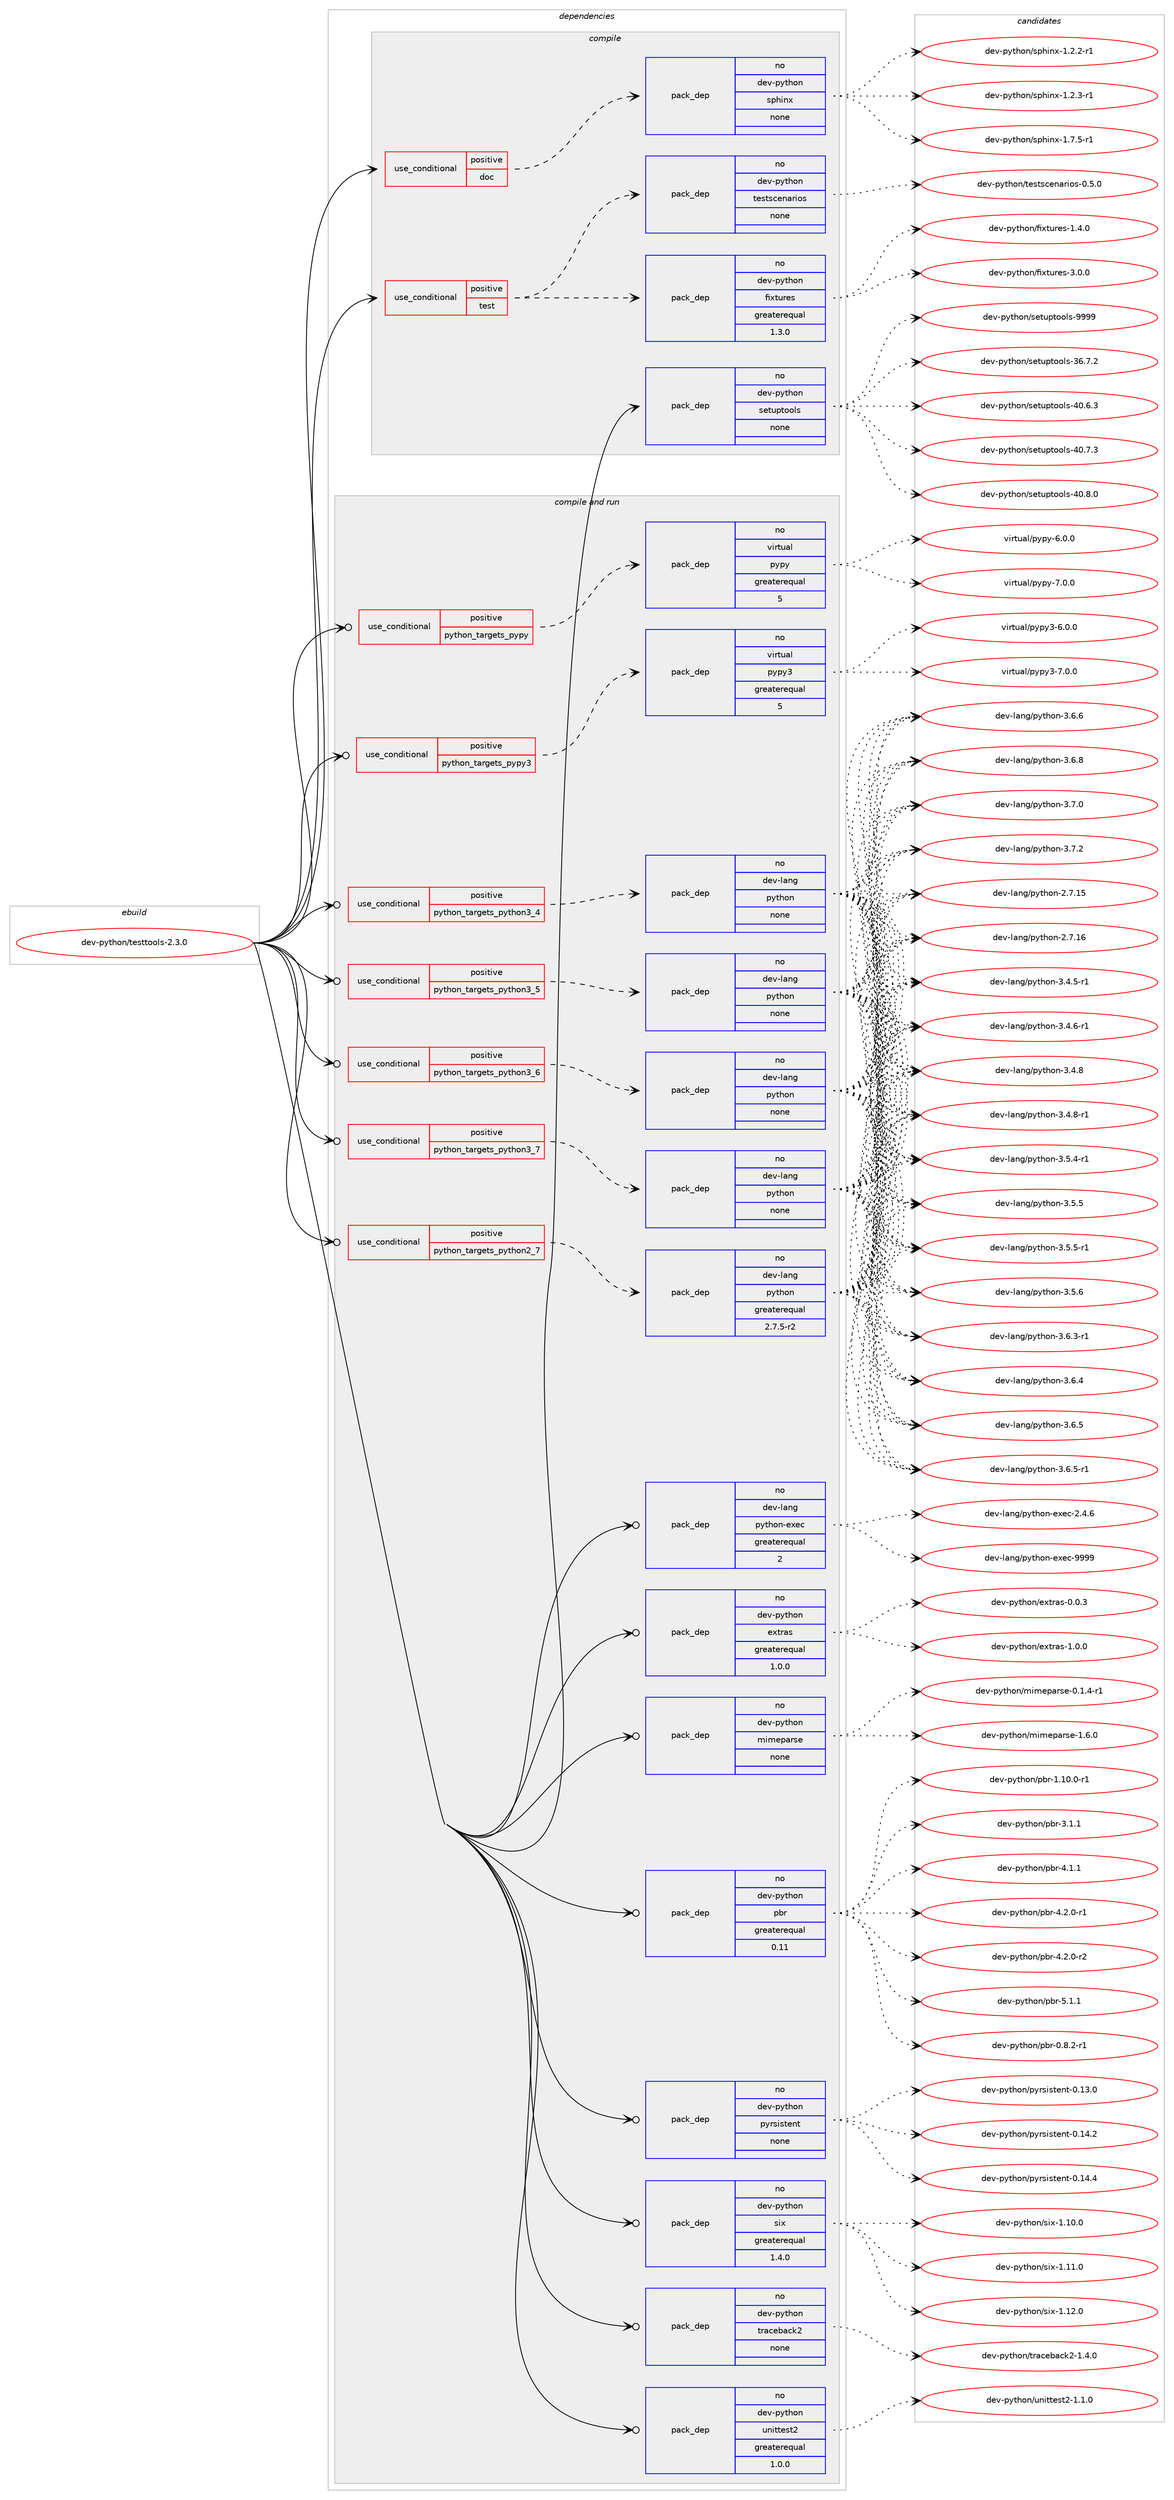 digraph prolog {

# *************
# Graph options
# *************

newrank=true;
concentrate=true;
compound=true;
graph [rankdir=LR,fontname=Helvetica,fontsize=10,ranksep=1.5];#, ranksep=2.5, nodesep=0.2];
edge  [arrowhead=vee];
node  [fontname=Helvetica,fontsize=10];

# **********
# The ebuild
# **********

subgraph cluster_leftcol {
color=gray;
rank=same;
label=<<i>ebuild</i>>;
id [label="dev-python/testtools-2.3.0", color=red, width=4, href="../dev-python/testtools-2.3.0.svg"];
}

# ****************
# The dependencies
# ****************

subgraph cluster_midcol {
color=gray;
label=<<i>dependencies</i>>;
subgraph cluster_compile {
fillcolor="#eeeeee";
style=filled;
label=<<i>compile</i>>;
subgraph cond385745 {
dependency1444583 [label=<<TABLE BORDER="0" CELLBORDER="1" CELLSPACING="0" CELLPADDING="4"><TR><TD ROWSPAN="3" CELLPADDING="10">use_conditional</TD></TR><TR><TD>positive</TD></TR><TR><TD>doc</TD></TR></TABLE>>, shape=none, color=red];
subgraph pack1035475 {
dependency1444584 [label=<<TABLE BORDER="0" CELLBORDER="1" CELLSPACING="0" CELLPADDING="4" WIDTH="220"><TR><TD ROWSPAN="6" CELLPADDING="30">pack_dep</TD></TR><TR><TD WIDTH="110">no</TD></TR><TR><TD>dev-python</TD></TR><TR><TD>sphinx</TD></TR><TR><TD>none</TD></TR><TR><TD></TD></TR></TABLE>>, shape=none, color=blue];
}
dependency1444583:e -> dependency1444584:w [weight=20,style="dashed",arrowhead="vee"];
}
id:e -> dependency1444583:w [weight=20,style="solid",arrowhead="vee"];
subgraph cond385746 {
dependency1444585 [label=<<TABLE BORDER="0" CELLBORDER="1" CELLSPACING="0" CELLPADDING="4"><TR><TD ROWSPAN="3" CELLPADDING="10">use_conditional</TD></TR><TR><TD>positive</TD></TR><TR><TD>test</TD></TR></TABLE>>, shape=none, color=red];
subgraph pack1035476 {
dependency1444586 [label=<<TABLE BORDER="0" CELLBORDER="1" CELLSPACING="0" CELLPADDING="4" WIDTH="220"><TR><TD ROWSPAN="6" CELLPADDING="30">pack_dep</TD></TR><TR><TD WIDTH="110">no</TD></TR><TR><TD>dev-python</TD></TR><TR><TD>fixtures</TD></TR><TR><TD>greaterequal</TD></TR><TR><TD>1.3.0</TD></TR></TABLE>>, shape=none, color=blue];
}
dependency1444585:e -> dependency1444586:w [weight=20,style="dashed",arrowhead="vee"];
subgraph pack1035477 {
dependency1444587 [label=<<TABLE BORDER="0" CELLBORDER="1" CELLSPACING="0" CELLPADDING="4" WIDTH="220"><TR><TD ROWSPAN="6" CELLPADDING="30">pack_dep</TD></TR><TR><TD WIDTH="110">no</TD></TR><TR><TD>dev-python</TD></TR><TR><TD>testscenarios</TD></TR><TR><TD>none</TD></TR><TR><TD></TD></TR></TABLE>>, shape=none, color=blue];
}
dependency1444585:e -> dependency1444587:w [weight=20,style="dashed",arrowhead="vee"];
}
id:e -> dependency1444585:w [weight=20,style="solid",arrowhead="vee"];
subgraph pack1035478 {
dependency1444588 [label=<<TABLE BORDER="0" CELLBORDER="1" CELLSPACING="0" CELLPADDING="4" WIDTH="220"><TR><TD ROWSPAN="6" CELLPADDING="30">pack_dep</TD></TR><TR><TD WIDTH="110">no</TD></TR><TR><TD>dev-python</TD></TR><TR><TD>setuptools</TD></TR><TR><TD>none</TD></TR><TR><TD></TD></TR></TABLE>>, shape=none, color=blue];
}
id:e -> dependency1444588:w [weight=20,style="solid",arrowhead="vee"];
}
subgraph cluster_compileandrun {
fillcolor="#eeeeee";
style=filled;
label=<<i>compile and run</i>>;
subgraph cond385747 {
dependency1444589 [label=<<TABLE BORDER="0" CELLBORDER="1" CELLSPACING="0" CELLPADDING="4"><TR><TD ROWSPAN="3" CELLPADDING="10">use_conditional</TD></TR><TR><TD>positive</TD></TR><TR><TD>python_targets_pypy</TD></TR></TABLE>>, shape=none, color=red];
subgraph pack1035479 {
dependency1444590 [label=<<TABLE BORDER="0" CELLBORDER="1" CELLSPACING="0" CELLPADDING="4" WIDTH="220"><TR><TD ROWSPAN="6" CELLPADDING="30">pack_dep</TD></TR><TR><TD WIDTH="110">no</TD></TR><TR><TD>virtual</TD></TR><TR><TD>pypy</TD></TR><TR><TD>greaterequal</TD></TR><TR><TD>5</TD></TR></TABLE>>, shape=none, color=blue];
}
dependency1444589:e -> dependency1444590:w [weight=20,style="dashed",arrowhead="vee"];
}
id:e -> dependency1444589:w [weight=20,style="solid",arrowhead="odotvee"];
subgraph cond385748 {
dependency1444591 [label=<<TABLE BORDER="0" CELLBORDER="1" CELLSPACING="0" CELLPADDING="4"><TR><TD ROWSPAN="3" CELLPADDING="10">use_conditional</TD></TR><TR><TD>positive</TD></TR><TR><TD>python_targets_pypy3</TD></TR></TABLE>>, shape=none, color=red];
subgraph pack1035480 {
dependency1444592 [label=<<TABLE BORDER="0" CELLBORDER="1" CELLSPACING="0" CELLPADDING="4" WIDTH="220"><TR><TD ROWSPAN="6" CELLPADDING="30">pack_dep</TD></TR><TR><TD WIDTH="110">no</TD></TR><TR><TD>virtual</TD></TR><TR><TD>pypy3</TD></TR><TR><TD>greaterequal</TD></TR><TR><TD>5</TD></TR></TABLE>>, shape=none, color=blue];
}
dependency1444591:e -> dependency1444592:w [weight=20,style="dashed",arrowhead="vee"];
}
id:e -> dependency1444591:w [weight=20,style="solid",arrowhead="odotvee"];
subgraph cond385749 {
dependency1444593 [label=<<TABLE BORDER="0" CELLBORDER="1" CELLSPACING="0" CELLPADDING="4"><TR><TD ROWSPAN="3" CELLPADDING="10">use_conditional</TD></TR><TR><TD>positive</TD></TR><TR><TD>python_targets_python2_7</TD></TR></TABLE>>, shape=none, color=red];
subgraph pack1035481 {
dependency1444594 [label=<<TABLE BORDER="0" CELLBORDER="1" CELLSPACING="0" CELLPADDING="4" WIDTH="220"><TR><TD ROWSPAN="6" CELLPADDING="30">pack_dep</TD></TR><TR><TD WIDTH="110">no</TD></TR><TR><TD>dev-lang</TD></TR><TR><TD>python</TD></TR><TR><TD>greaterequal</TD></TR><TR><TD>2.7.5-r2</TD></TR></TABLE>>, shape=none, color=blue];
}
dependency1444593:e -> dependency1444594:w [weight=20,style="dashed",arrowhead="vee"];
}
id:e -> dependency1444593:w [weight=20,style="solid",arrowhead="odotvee"];
subgraph cond385750 {
dependency1444595 [label=<<TABLE BORDER="0" CELLBORDER="1" CELLSPACING="0" CELLPADDING="4"><TR><TD ROWSPAN="3" CELLPADDING="10">use_conditional</TD></TR><TR><TD>positive</TD></TR><TR><TD>python_targets_python3_4</TD></TR></TABLE>>, shape=none, color=red];
subgraph pack1035482 {
dependency1444596 [label=<<TABLE BORDER="0" CELLBORDER="1" CELLSPACING="0" CELLPADDING="4" WIDTH="220"><TR><TD ROWSPAN="6" CELLPADDING="30">pack_dep</TD></TR><TR><TD WIDTH="110">no</TD></TR><TR><TD>dev-lang</TD></TR><TR><TD>python</TD></TR><TR><TD>none</TD></TR><TR><TD></TD></TR></TABLE>>, shape=none, color=blue];
}
dependency1444595:e -> dependency1444596:w [weight=20,style="dashed",arrowhead="vee"];
}
id:e -> dependency1444595:w [weight=20,style="solid",arrowhead="odotvee"];
subgraph cond385751 {
dependency1444597 [label=<<TABLE BORDER="0" CELLBORDER="1" CELLSPACING="0" CELLPADDING="4"><TR><TD ROWSPAN="3" CELLPADDING="10">use_conditional</TD></TR><TR><TD>positive</TD></TR><TR><TD>python_targets_python3_5</TD></TR></TABLE>>, shape=none, color=red];
subgraph pack1035483 {
dependency1444598 [label=<<TABLE BORDER="0" CELLBORDER="1" CELLSPACING="0" CELLPADDING="4" WIDTH="220"><TR><TD ROWSPAN="6" CELLPADDING="30">pack_dep</TD></TR><TR><TD WIDTH="110">no</TD></TR><TR><TD>dev-lang</TD></TR><TR><TD>python</TD></TR><TR><TD>none</TD></TR><TR><TD></TD></TR></TABLE>>, shape=none, color=blue];
}
dependency1444597:e -> dependency1444598:w [weight=20,style="dashed",arrowhead="vee"];
}
id:e -> dependency1444597:w [weight=20,style="solid",arrowhead="odotvee"];
subgraph cond385752 {
dependency1444599 [label=<<TABLE BORDER="0" CELLBORDER="1" CELLSPACING="0" CELLPADDING="4"><TR><TD ROWSPAN="3" CELLPADDING="10">use_conditional</TD></TR><TR><TD>positive</TD></TR><TR><TD>python_targets_python3_6</TD></TR></TABLE>>, shape=none, color=red];
subgraph pack1035484 {
dependency1444600 [label=<<TABLE BORDER="0" CELLBORDER="1" CELLSPACING="0" CELLPADDING="4" WIDTH="220"><TR><TD ROWSPAN="6" CELLPADDING="30">pack_dep</TD></TR><TR><TD WIDTH="110">no</TD></TR><TR><TD>dev-lang</TD></TR><TR><TD>python</TD></TR><TR><TD>none</TD></TR><TR><TD></TD></TR></TABLE>>, shape=none, color=blue];
}
dependency1444599:e -> dependency1444600:w [weight=20,style="dashed",arrowhead="vee"];
}
id:e -> dependency1444599:w [weight=20,style="solid",arrowhead="odotvee"];
subgraph cond385753 {
dependency1444601 [label=<<TABLE BORDER="0" CELLBORDER="1" CELLSPACING="0" CELLPADDING="4"><TR><TD ROWSPAN="3" CELLPADDING="10">use_conditional</TD></TR><TR><TD>positive</TD></TR><TR><TD>python_targets_python3_7</TD></TR></TABLE>>, shape=none, color=red];
subgraph pack1035485 {
dependency1444602 [label=<<TABLE BORDER="0" CELLBORDER="1" CELLSPACING="0" CELLPADDING="4" WIDTH="220"><TR><TD ROWSPAN="6" CELLPADDING="30">pack_dep</TD></TR><TR><TD WIDTH="110">no</TD></TR><TR><TD>dev-lang</TD></TR><TR><TD>python</TD></TR><TR><TD>none</TD></TR><TR><TD></TD></TR></TABLE>>, shape=none, color=blue];
}
dependency1444601:e -> dependency1444602:w [weight=20,style="dashed",arrowhead="vee"];
}
id:e -> dependency1444601:w [weight=20,style="solid",arrowhead="odotvee"];
subgraph pack1035486 {
dependency1444603 [label=<<TABLE BORDER="0" CELLBORDER="1" CELLSPACING="0" CELLPADDING="4" WIDTH="220"><TR><TD ROWSPAN="6" CELLPADDING="30">pack_dep</TD></TR><TR><TD WIDTH="110">no</TD></TR><TR><TD>dev-lang</TD></TR><TR><TD>python-exec</TD></TR><TR><TD>greaterequal</TD></TR><TR><TD>2</TD></TR></TABLE>>, shape=none, color=blue];
}
id:e -> dependency1444603:w [weight=20,style="solid",arrowhead="odotvee"];
subgraph pack1035487 {
dependency1444604 [label=<<TABLE BORDER="0" CELLBORDER="1" CELLSPACING="0" CELLPADDING="4" WIDTH="220"><TR><TD ROWSPAN="6" CELLPADDING="30">pack_dep</TD></TR><TR><TD WIDTH="110">no</TD></TR><TR><TD>dev-python</TD></TR><TR><TD>extras</TD></TR><TR><TD>greaterequal</TD></TR><TR><TD>1.0.0</TD></TR></TABLE>>, shape=none, color=blue];
}
id:e -> dependency1444604:w [weight=20,style="solid",arrowhead="odotvee"];
subgraph pack1035488 {
dependency1444605 [label=<<TABLE BORDER="0" CELLBORDER="1" CELLSPACING="0" CELLPADDING="4" WIDTH="220"><TR><TD ROWSPAN="6" CELLPADDING="30">pack_dep</TD></TR><TR><TD WIDTH="110">no</TD></TR><TR><TD>dev-python</TD></TR><TR><TD>mimeparse</TD></TR><TR><TD>none</TD></TR><TR><TD></TD></TR></TABLE>>, shape=none, color=blue];
}
id:e -> dependency1444605:w [weight=20,style="solid",arrowhead="odotvee"];
subgraph pack1035489 {
dependency1444606 [label=<<TABLE BORDER="0" CELLBORDER="1" CELLSPACING="0" CELLPADDING="4" WIDTH="220"><TR><TD ROWSPAN="6" CELLPADDING="30">pack_dep</TD></TR><TR><TD WIDTH="110">no</TD></TR><TR><TD>dev-python</TD></TR><TR><TD>pbr</TD></TR><TR><TD>greaterequal</TD></TR><TR><TD>0.11</TD></TR></TABLE>>, shape=none, color=blue];
}
id:e -> dependency1444606:w [weight=20,style="solid",arrowhead="odotvee"];
subgraph pack1035490 {
dependency1444607 [label=<<TABLE BORDER="0" CELLBORDER="1" CELLSPACING="0" CELLPADDING="4" WIDTH="220"><TR><TD ROWSPAN="6" CELLPADDING="30">pack_dep</TD></TR><TR><TD WIDTH="110">no</TD></TR><TR><TD>dev-python</TD></TR><TR><TD>pyrsistent</TD></TR><TR><TD>none</TD></TR><TR><TD></TD></TR></TABLE>>, shape=none, color=blue];
}
id:e -> dependency1444607:w [weight=20,style="solid",arrowhead="odotvee"];
subgraph pack1035491 {
dependency1444608 [label=<<TABLE BORDER="0" CELLBORDER="1" CELLSPACING="0" CELLPADDING="4" WIDTH="220"><TR><TD ROWSPAN="6" CELLPADDING="30">pack_dep</TD></TR><TR><TD WIDTH="110">no</TD></TR><TR><TD>dev-python</TD></TR><TR><TD>six</TD></TR><TR><TD>greaterequal</TD></TR><TR><TD>1.4.0</TD></TR></TABLE>>, shape=none, color=blue];
}
id:e -> dependency1444608:w [weight=20,style="solid",arrowhead="odotvee"];
subgraph pack1035492 {
dependency1444609 [label=<<TABLE BORDER="0" CELLBORDER="1" CELLSPACING="0" CELLPADDING="4" WIDTH="220"><TR><TD ROWSPAN="6" CELLPADDING="30">pack_dep</TD></TR><TR><TD WIDTH="110">no</TD></TR><TR><TD>dev-python</TD></TR><TR><TD>traceback2</TD></TR><TR><TD>none</TD></TR><TR><TD></TD></TR></TABLE>>, shape=none, color=blue];
}
id:e -> dependency1444609:w [weight=20,style="solid",arrowhead="odotvee"];
subgraph pack1035493 {
dependency1444610 [label=<<TABLE BORDER="0" CELLBORDER="1" CELLSPACING="0" CELLPADDING="4" WIDTH="220"><TR><TD ROWSPAN="6" CELLPADDING="30">pack_dep</TD></TR><TR><TD WIDTH="110">no</TD></TR><TR><TD>dev-python</TD></TR><TR><TD>unittest2</TD></TR><TR><TD>greaterequal</TD></TR><TR><TD>1.0.0</TD></TR></TABLE>>, shape=none, color=blue];
}
id:e -> dependency1444610:w [weight=20,style="solid",arrowhead="odotvee"];
}
subgraph cluster_run {
fillcolor="#eeeeee";
style=filled;
label=<<i>run</i>>;
}
}

# **************
# The candidates
# **************

subgraph cluster_choices {
rank=same;
color=gray;
label=<<i>candidates</i>>;

subgraph choice1035475 {
color=black;
nodesep=1;
choice10010111845112121116104111110471151121041051101204549465046504511449 [label="dev-python/sphinx-1.2.2-r1", color=red, width=4,href="../dev-python/sphinx-1.2.2-r1.svg"];
choice10010111845112121116104111110471151121041051101204549465046514511449 [label="dev-python/sphinx-1.2.3-r1", color=red, width=4,href="../dev-python/sphinx-1.2.3-r1.svg"];
choice10010111845112121116104111110471151121041051101204549465546534511449 [label="dev-python/sphinx-1.7.5-r1", color=red, width=4,href="../dev-python/sphinx-1.7.5-r1.svg"];
dependency1444584:e -> choice10010111845112121116104111110471151121041051101204549465046504511449:w [style=dotted,weight="100"];
dependency1444584:e -> choice10010111845112121116104111110471151121041051101204549465046514511449:w [style=dotted,weight="100"];
dependency1444584:e -> choice10010111845112121116104111110471151121041051101204549465546534511449:w [style=dotted,weight="100"];
}
subgraph choice1035476 {
color=black;
nodesep=1;
choice1001011184511212111610411111047102105120116117114101115454946524648 [label="dev-python/fixtures-1.4.0", color=red, width=4,href="../dev-python/fixtures-1.4.0.svg"];
choice1001011184511212111610411111047102105120116117114101115455146484648 [label="dev-python/fixtures-3.0.0", color=red, width=4,href="../dev-python/fixtures-3.0.0.svg"];
dependency1444586:e -> choice1001011184511212111610411111047102105120116117114101115454946524648:w [style=dotted,weight="100"];
dependency1444586:e -> choice1001011184511212111610411111047102105120116117114101115455146484648:w [style=dotted,weight="100"];
}
subgraph choice1035477 {
color=black;
nodesep=1;
choice10010111845112121116104111110471161011151161159910111097114105111115454846534648 [label="dev-python/testscenarios-0.5.0", color=red, width=4,href="../dev-python/testscenarios-0.5.0.svg"];
dependency1444587:e -> choice10010111845112121116104111110471161011151161159910111097114105111115454846534648:w [style=dotted,weight="100"];
}
subgraph choice1035478 {
color=black;
nodesep=1;
choice100101118451121211161041111104711510111611711211611111110811545515446554650 [label="dev-python/setuptools-36.7.2", color=red, width=4,href="../dev-python/setuptools-36.7.2.svg"];
choice100101118451121211161041111104711510111611711211611111110811545524846544651 [label="dev-python/setuptools-40.6.3", color=red, width=4,href="../dev-python/setuptools-40.6.3.svg"];
choice100101118451121211161041111104711510111611711211611111110811545524846554651 [label="dev-python/setuptools-40.7.3", color=red, width=4,href="../dev-python/setuptools-40.7.3.svg"];
choice100101118451121211161041111104711510111611711211611111110811545524846564648 [label="dev-python/setuptools-40.8.0", color=red, width=4,href="../dev-python/setuptools-40.8.0.svg"];
choice10010111845112121116104111110471151011161171121161111111081154557575757 [label="dev-python/setuptools-9999", color=red, width=4,href="../dev-python/setuptools-9999.svg"];
dependency1444588:e -> choice100101118451121211161041111104711510111611711211611111110811545515446554650:w [style=dotted,weight="100"];
dependency1444588:e -> choice100101118451121211161041111104711510111611711211611111110811545524846544651:w [style=dotted,weight="100"];
dependency1444588:e -> choice100101118451121211161041111104711510111611711211611111110811545524846554651:w [style=dotted,weight="100"];
dependency1444588:e -> choice100101118451121211161041111104711510111611711211611111110811545524846564648:w [style=dotted,weight="100"];
dependency1444588:e -> choice10010111845112121116104111110471151011161171121161111111081154557575757:w [style=dotted,weight="100"];
}
subgraph choice1035479 {
color=black;
nodesep=1;
choice1181051141161179710847112121112121455446484648 [label="virtual/pypy-6.0.0", color=red, width=4,href="../virtual/pypy-6.0.0.svg"];
choice1181051141161179710847112121112121455546484648 [label="virtual/pypy-7.0.0", color=red, width=4,href="../virtual/pypy-7.0.0.svg"];
dependency1444590:e -> choice1181051141161179710847112121112121455446484648:w [style=dotted,weight="100"];
dependency1444590:e -> choice1181051141161179710847112121112121455546484648:w [style=dotted,weight="100"];
}
subgraph choice1035480 {
color=black;
nodesep=1;
choice118105114116117971084711212111212151455446484648 [label="virtual/pypy3-6.0.0", color=red, width=4,href="../virtual/pypy3-6.0.0.svg"];
choice118105114116117971084711212111212151455546484648 [label="virtual/pypy3-7.0.0", color=red, width=4,href="../virtual/pypy3-7.0.0.svg"];
dependency1444592:e -> choice118105114116117971084711212111212151455446484648:w [style=dotted,weight="100"];
dependency1444592:e -> choice118105114116117971084711212111212151455546484648:w [style=dotted,weight="100"];
}
subgraph choice1035481 {
color=black;
nodesep=1;
choice10010111845108971101034711212111610411111045504655464953 [label="dev-lang/python-2.7.15", color=red, width=4,href="../dev-lang/python-2.7.15.svg"];
choice10010111845108971101034711212111610411111045504655464954 [label="dev-lang/python-2.7.16", color=red, width=4,href="../dev-lang/python-2.7.16.svg"];
choice1001011184510897110103471121211161041111104551465246534511449 [label="dev-lang/python-3.4.5-r1", color=red, width=4,href="../dev-lang/python-3.4.5-r1.svg"];
choice1001011184510897110103471121211161041111104551465246544511449 [label="dev-lang/python-3.4.6-r1", color=red, width=4,href="../dev-lang/python-3.4.6-r1.svg"];
choice100101118451089711010347112121116104111110455146524656 [label="dev-lang/python-3.4.8", color=red, width=4,href="../dev-lang/python-3.4.8.svg"];
choice1001011184510897110103471121211161041111104551465246564511449 [label="dev-lang/python-3.4.8-r1", color=red, width=4,href="../dev-lang/python-3.4.8-r1.svg"];
choice1001011184510897110103471121211161041111104551465346524511449 [label="dev-lang/python-3.5.4-r1", color=red, width=4,href="../dev-lang/python-3.5.4-r1.svg"];
choice100101118451089711010347112121116104111110455146534653 [label="dev-lang/python-3.5.5", color=red, width=4,href="../dev-lang/python-3.5.5.svg"];
choice1001011184510897110103471121211161041111104551465346534511449 [label="dev-lang/python-3.5.5-r1", color=red, width=4,href="../dev-lang/python-3.5.5-r1.svg"];
choice100101118451089711010347112121116104111110455146534654 [label="dev-lang/python-3.5.6", color=red, width=4,href="../dev-lang/python-3.5.6.svg"];
choice1001011184510897110103471121211161041111104551465446514511449 [label="dev-lang/python-3.6.3-r1", color=red, width=4,href="../dev-lang/python-3.6.3-r1.svg"];
choice100101118451089711010347112121116104111110455146544652 [label="dev-lang/python-3.6.4", color=red, width=4,href="../dev-lang/python-3.6.4.svg"];
choice100101118451089711010347112121116104111110455146544653 [label="dev-lang/python-3.6.5", color=red, width=4,href="../dev-lang/python-3.6.5.svg"];
choice1001011184510897110103471121211161041111104551465446534511449 [label="dev-lang/python-3.6.5-r1", color=red, width=4,href="../dev-lang/python-3.6.5-r1.svg"];
choice100101118451089711010347112121116104111110455146544654 [label="dev-lang/python-3.6.6", color=red, width=4,href="../dev-lang/python-3.6.6.svg"];
choice100101118451089711010347112121116104111110455146544656 [label="dev-lang/python-3.6.8", color=red, width=4,href="../dev-lang/python-3.6.8.svg"];
choice100101118451089711010347112121116104111110455146554648 [label="dev-lang/python-3.7.0", color=red, width=4,href="../dev-lang/python-3.7.0.svg"];
choice100101118451089711010347112121116104111110455146554650 [label="dev-lang/python-3.7.2", color=red, width=4,href="../dev-lang/python-3.7.2.svg"];
dependency1444594:e -> choice10010111845108971101034711212111610411111045504655464953:w [style=dotted,weight="100"];
dependency1444594:e -> choice10010111845108971101034711212111610411111045504655464954:w [style=dotted,weight="100"];
dependency1444594:e -> choice1001011184510897110103471121211161041111104551465246534511449:w [style=dotted,weight="100"];
dependency1444594:e -> choice1001011184510897110103471121211161041111104551465246544511449:w [style=dotted,weight="100"];
dependency1444594:e -> choice100101118451089711010347112121116104111110455146524656:w [style=dotted,weight="100"];
dependency1444594:e -> choice1001011184510897110103471121211161041111104551465246564511449:w [style=dotted,weight="100"];
dependency1444594:e -> choice1001011184510897110103471121211161041111104551465346524511449:w [style=dotted,weight="100"];
dependency1444594:e -> choice100101118451089711010347112121116104111110455146534653:w [style=dotted,weight="100"];
dependency1444594:e -> choice1001011184510897110103471121211161041111104551465346534511449:w [style=dotted,weight="100"];
dependency1444594:e -> choice100101118451089711010347112121116104111110455146534654:w [style=dotted,weight="100"];
dependency1444594:e -> choice1001011184510897110103471121211161041111104551465446514511449:w [style=dotted,weight="100"];
dependency1444594:e -> choice100101118451089711010347112121116104111110455146544652:w [style=dotted,weight="100"];
dependency1444594:e -> choice100101118451089711010347112121116104111110455146544653:w [style=dotted,weight="100"];
dependency1444594:e -> choice1001011184510897110103471121211161041111104551465446534511449:w [style=dotted,weight="100"];
dependency1444594:e -> choice100101118451089711010347112121116104111110455146544654:w [style=dotted,weight="100"];
dependency1444594:e -> choice100101118451089711010347112121116104111110455146544656:w [style=dotted,weight="100"];
dependency1444594:e -> choice100101118451089711010347112121116104111110455146554648:w [style=dotted,weight="100"];
dependency1444594:e -> choice100101118451089711010347112121116104111110455146554650:w [style=dotted,weight="100"];
}
subgraph choice1035482 {
color=black;
nodesep=1;
choice10010111845108971101034711212111610411111045504655464953 [label="dev-lang/python-2.7.15", color=red, width=4,href="../dev-lang/python-2.7.15.svg"];
choice10010111845108971101034711212111610411111045504655464954 [label="dev-lang/python-2.7.16", color=red, width=4,href="../dev-lang/python-2.7.16.svg"];
choice1001011184510897110103471121211161041111104551465246534511449 [label="dev-lang/python-3.4.5-r1", color=red, width=4,href="../dev-lang/python-3.4.5-r1.svg"];
choice1001011184510897110103471121211161041111104551465246544511449 [label="dev-lang/python-3.4.6-r1", color=red, width=4,href="../dev-lang/python-3.4.6-r1.svg"];
choice100101118451089711010347112121116104111110455146524656 [label="dev-lang/python-3.4.8", color=red, width=4,href="../dev-lang/python-3.4.8.svg"];
choice1001011184510897110103471121211161041111104551465246564511449 [label="dev-lang/python-3.4.8-r1", color=red, width=4,href="../dev-lang/python-3.4.8-r1.svg"];
choice1001011184510897110103471121211161041111104551465346524511449 [label="dev-lang/python-3.5.4-r1", color=red, width=4,href="../dev-lang/python-3.5.4-r1.svg"];
choice100101118451089711010347112121116104111110455146534653 [label="dev-lang/python-3.5.5", color=red, width=4,href="../dev-lang/python-3.5.5.svg"];
choice1001011184510897110103471121211161041111104551465346534511449 [label="dev-lang/python-3.5.5-r1", color=red, width=4,href="../dev-lang/python-3.5.5-r1.svg"];
choice100101118451089711010347112121116104111110455146534654 [label="dev-lang/python-3.5.6", color=red, width=4,href="../dev-lang/python-3.5.6.svg"];
choice1001011184510897110103471121211161041111104551465446514511449 [label="dev-lang/python-3.6.3-r1", color=red, width=4,href="../dev-lang/python-3.6.3-r1.svg"];
choice100101118451089711010347112121116104111110455146544652 [label="dev-lang/python-3.6.4", color=red, width=4,href="../dev-lang/python-3.6.4.svg"];
choice100101118451089711010347112121116104111110455146544653 [label="dev-lang/python-3.6.5", color=red, width=4,href="../dev-lang/python-3.6.5.svg"];
choice1001011184510897110103471121211161041111104551465446534511449 [label="dev-lang/python-3.6.5-r1", color=red, width=4,href="../dev-lang/python-3.6.5-r1.svg"];
choice100101118451089711010347112121116104111110455146544654 [label="dev-lang/python-3.6.6", color=red, width=4,href="../dev-lang/python-3.6.6.svg"];
choice100101118451089711010347112121116104111110455146544656 [label="dev-lang/python-3.6.8", color=red, width=4,href="../dev-lang/python-3.6.8.svg"];
choice100101118451089711010347112121116104111110455146554648 [label="dev-lang/python-3.7.0", color=red, width=4,href="../dev-lang/python-3.7.0.svg"];
choice100101118451089711010347112121116104111110455146554650 [label="dev-lang/python-3.7.2", color=red, width=4,href="../dev-lang/python-3.7.2.svg"];
dependency1444596:e -> choice10010111845108971101034711212111610411111045504655464953:w [style=dotted,weight="100"];
dependency1444596:e -> choice10010111845108971101034711212111610411111045504655464954:w [style=dotted,weight="100"];
dependency1444596:e -> choice1001011184510897110103471121211161041111104551465246534511449:w [style=dotted,weight="100"];
dependency1444596:e -> choice1001011184510897110103471121211161041111104551465246544511449:w [style=dotted,weight="100"];
dependency1444596:e -> choice100101118451089711010347112121116104111110455146524656:w [style=dotted,weight="100"];
dependency1444596:e -> choice1001011184510897110103471121211161041111104551465246564511449:w [style=dotted,weight="100"];
dependency1444596:e -> choice1001011184510897110103471121211161041111104551465346524511449:w [style=dotted,weight="100"];
dependency1444596:e -> choice100101118451089711010347112121116104111110455146534653:w [style=dotted,weight="100"];
dependency1444596:e -> choice1001011184510897110103471121211161041111104551465346534511449:w [style=dotted,weight="100"];
dependency1444596:e -> choice100101118451089711010347112121116104111110455146534654:w [style=dotted,weight="100"];
dependency1444596:e -> choice1001011184510897110103471121211161041111104551465446514511449:w [style=dotted,weight="100"];
dependency1444596:e -> choice100101118451089711010347112121116104111110455146544652:w [style=dotted,weight="100"];
dependency1444596:e -> choice100101118451089711010347112121116104111110455146544653:w [style=dotted,weight="100"];
dependency1444596:e -> choice1001011184510897110103471121211161041111104551465446534511449:w [style=dotted,weight="100"];
dependency1444596:e -> choice100101118451089711010347112121116104111110455146544654:w [style=dotted,weight="100"];
dependency1444596:e -> choice100101118451089711010347112121116104111110455146544656:w [style=dotted,weight="100"];
dependency1444596:e -> choice100101118451089711010347112121116104111110455146554648:w [style=dotted,weight="100"];
dependency1444596:e -> choice100101118451089711010347112121116104111110455146554650:w [style=dotted,weight="100"];
}
subgraph choice1035483 {
color=black;
nodesep=1;
choice10010111845108971101034711212111610411111045504655464953 [label="dev-lang/python-2.7.15", color=red, width=4,href="../dev-lang/python-2.7.15.svg"];
choice10010111845108971101034711212111610411111045504655464954 [label="dev-lang/python-2.7.16", color=red, width=4,href="../dev-lang/python-2.7.16.svg"];
choice1001011184510897110103471121211161041111104551465246534511449 [label="dev-lang/python-3.4.5-r1", color=red, width=4,href="../dev-lang/python-3.4.5-r1.svg"];
choice1001011184510897110103471121211161041111104551465246544511449 [label="dev-lang/python-3.4.6-r1", color=red, width=4,href="../dev-lang/python-3.4.6-r1.svg"];
choice100101118451089711010347112121116104111110455146524656 [label="dev-lang/python-3.4.8", color=red, width=4,href="../dev-lang/python-3.4.8.svg"];
choice1001011184510897110103471121211161041111104551465246564511449 [label="dev-lang/python-3.4.8-r1", color=red, width=4,href="../dev-lang/python-3.4.8-r1.svg"];
choice1001011184510897110103471121211161041111104551465346524511449 [label="dev-lang/python-3.5.4-r1", color=red, width=4,href="../dev-lang/python-3.5.4-r1.svg"];
choice100101118451089711010347112121116104111110455146534653 [label="dev-lang/python-3.5.5", color=red, width=4,href="../dev-lang/python-3.5.5.svg"];
choice1001011184510897110103471121211161041111104551465346534511449 [label="dev-lang/python-3.5.5-r1", color=red, width=4,href="../dev-lang/python-3.5.5-r1.svg"];
choice100101118451089711010347112121116104111110455146534654 [label="dev-lang/python-3.5.6", color=red, width=4,href="../dev-lang/python-3.5.6.svg"];
choice1001011184510897110103471121211161041111104551465446514511449 [label="dev-lang/python-3.6.3-r1", color=red, width=4,href="../dev-lang/python-3.6.3-r1.svg"];
choice100101118451089711010347112121116104111110455146544652 [label="dev-lang/python-3.6.4", color=red, width=4,href="../dev-lang/python-3.6.4.svg"];
choice100101118451089711010347112121116104111110455146544653 [label="dev-lang/python-3.6.5", color=red, width=4,href="../dev-lang/python-3.6.5.svg"];
choice1001011184510897110103471121211161041111104551465446534511449 [label="dev-lang/python-3.6.5-r1", color=red, width=4,href="../dev-lang/python-3.6.5-r1.svg"];
choice100101118451089711010347112121116104111110455146544654 [label="dev-lang/python-3.6.6", color=red, width=4,href="../dev-lang/python-3.6.6.svg"];
choice100101118451089711010347112121116104111110455146544656 [label="dev-lang/python-3.6.8", color=red, width=4,href="../dev-lang/python-3.6.8.svg"];
choice100101118451089711010347112121116104111110455146554648 [label="dev-lang/python-3.7.0", color=red, width=4,href="../dev-lang/python-3.7.0.svg"];
choice100101118451089711010347112121116104111110455146554650 [label="dev-lang/python-3.7.2", color=red, width=4,href="../dev-lang/python-3.7.2.svg"];
dependency1444598:e -> choice10010111845108971101034711212111610411111045504655464953:w [style=dotted,weight="100"];
dependency1444598:e -> choice10010111845108971101034711212111610411111045504655464954:w [style=dotted,weight="100"];
dependency1444598:e -> choice1001011184510897110103471121211161041111104551465246534511449:w [style=dotted,weight="100"];
dependency1444598:e -> choice1001011184510897110103471121211161041111104551465246544511449:w [style=dotted,weight="100"];
dependency1444598:e -> choice100101118451089711010347112121116104111110455146524656:w [style=dotted,weight="100"];
dependency1444598:e -> choice1001011184510897110103471121211161041111104551465246564511449:w [style=dotted,weight="100"];
dependency1444598:e -> choice1001011184510897110103471121211161041111104551465346524511449:w [style=dotted,weight="100"];
dependency1444598:e -> choice100101118451089711010347112121116104111110455146534653:w [style=dotted,weight="100"];
dependency1444598:e -> choice1001011184510897110103471121211161041111104551465346534511449:w [style=dotted,weight="100"];
dependency1444598:e -> choice100101118451089711010347112121116104111110455146534654:w [style=dotted,weight="100"];
dependency1444598:e -> choice1001011184510897110103471121211161041111104551465446514511449:w [style=dotted,weight="100"];
dependency1444598:e -> choice100101118451089711010347112121116104111110455146544652:w [style=dotted,weight="100"];
dependency1444598:e -> choice100101118451089711010347112121116104111110455146544653:w [style=dotted,weight="100"];
dependency1444598:e -> choice1001011184510897110103471121211161041111104551465446534511449:w [style=dotted,weight="100"];
dependency1444598:e -> choice100101118451089711010347112121116104111110455146544654:w [style=dotted,weight="100"];
dependency1444598:e -> choice100101118451089711010347112121116104111110455146544656:w [style=dotted,weight="100"];
dependency1444598:e -> choice100101118451089711010347112121116104111110455146554648:w [style=dotted,weight="100"];
dependency1444598:e -> choice100101118451089711010347112121116104111110455146554650:w [style=dotted,weight="100"];
}
subgraph choice1035484 {
color=black;
nodesep=1;
choice10010111845108971101034711212111610411111045504655464953 [label="dev-lang/python-2.7.15", color=red, width=4,href="../dev-lang/python-2.7.15.svg"];
choice10010111845108971101034711212111610411111045504655464954 [label="dev-lang/python-2.7.16", color=red, width=4,href="../dev-lang/python-2.7.16.svg"];
choice1001011184510897110103471121211161041111104551465246534511449 [label="dev-lang/python-3.4.5-r1", color=red, width=4,href="../dev-lang/python-3.4.5-r1.svg"];
choice1001011184510897110103471121211161041111104551465246544511449 [label="dev-lang/python-3.4.6-r1", color=red, width=4,href="../dev-lang/python-3.4.6-r1.svg"];
choice100101118451089711010347112121116104111110455146524656 [label="dev-lang/python-3.4.8", color=red, width=4,href="../dev-lang/python-3.4.8.svg"];
choice1001011184510897110103471121211161041111104551465246564511449 [label="dev-lang/python-3.4.8-r1", color=red, width=4,href="../dev-lang/python-3.4.8-r1.svg"];
choice1001011184510897110103471121211161041111104551465346524511449 [label="dev-lang/python-3.5.4-r1", color=red, width=4,href="../dev-lang/python-3.5.4-r1.svg"];
choice100101118451089711010347112121116104111110455146534653 [label="dev-lang/python-3.5.5", color=red, width=4,href="../dev-lang/python-3.5.5.svg"];
choice1001011184510897110103471121211161041111104551465346534511449 [label="dev-lang/python-3.5.5-r1", color=red, width=4,href="../dev-lang/python-3.5.5-r1.svg"];
choice100101118451089711010347112121116104111110455146534654 [label="dev-lang/python-3.5.6", color=red, width=4,href="../dev-lang/python-3.5.6.svg"];
choice1001011184510897110103471121211161041111104551465446514511449 [label="dev-lang/python-3.6.3-r1", color=red, width=4,href="../dev-lang/python-3.6.3-r1.svg"];
choice100101118451089711010347112121116104111110455146544652 [label="dev-lang/python-3.6.4", color=red, width=4,href="../dev-lang/python-3.6.4.svg"];
choice100101118451089711010347112121116104111110455146544653 [label="dev-lang/python-3.6.5", color=red, width=4,href="../dev-lang/python-3.6.5.svg"];
choice1001011184510897110103471121211161041111104551465446534511449 [label="dev-lang/python-3.6.5-r1", color=red, width=4,href="../dev-lang/python-3.6.5-r1.svg"];
choice100101118451089711010347112121116104111110455146544654 [label="dev-lang/python-3.6.6", color=red, width=4,href="../dev-lang/python-3.6.6.svg"];
choice100101118451089711010347112121116104111110455146544656 [label="dev-lang/python-3.6.8", color=red, width=4,href="../dev-lang/python-3.6.8.svg"];
choice100101118451089711010347112121116104111110455146554648 [label="dev-lang/python-3.7.0", color=red, width=4,href="../dev-lang/python-3.7.0.svg"];
choice100101118451089711010347112121116104111110455146554650 [label="dev-lang/python-3.7.2", color=red, width=4,href="../dev-lang/python-3.7.2.svg"];
dependency1444600:e -> choice10010111845108971101034711212111610411111045504655464953:w [style=dotted,weight="100"];
dependency1444600:e -> choice10010111845108971101034711212111610411111045504655464954:w [style=dotted,weight="100"];
dependency1444600:e -> choice1001011184510897110103471121211161041111104551465246534511449:w [style=dotted,weight="100"];
dependency1444600:e -> choice1001011184510897110103471121211161041111104551465246544511449:w [style=dotted,weight="100"];
dependency1444600:e -> choice100101118451089711010347112121116104111110455146524656:w [style=dotted,weight="100"];
dependency1444600:e -> choice1001011184510897110103471121211161041111104551465246564511449:w [style=dotted,weight="100"];
dependency1444600:e -> choice1001011184510897110103471121211161041111104551465346524511449:w [style=dotted,weight="100"];
dependency1444600:e -> choice100101118451089711010347112121116104111110455146534653:w [style=dotted,weight="100"];
dependency1444600:e -> choice1001011184510897110103471121211161041111104551465346534511449:w [style=dotted,weight="100"];
dependency1444600:e -> choice100101118451089711010347112121116104111110455146534654:w [style=dotted,weight="100"];
dependency1444600:e -> choice1001011184510897110103471121211161041111104551465446514511449:w [style=dotted,weight="100"];
dependency1444600:e -> choice100101118451089711010347112121116104111110455146544652:w [style=dotted,weight="100"];
dependency1444600:e -> choice100101118451089711010347112121116104111110455146544653:w [style=dotted,weight="100"];
dependency1444600:e -> choice1001011184510897110103471121211161041111104551465446534511449:w [style=dotted,weight="100"];
dependency1444600:e -> choice100101118451089711010347112121116104111110455146544654:w [style=dotted,weight="100"];
dependency1444600:e -> choice100101118451089711010347112121116104111110455146544656:w [style=dotted,weight="100"];
dependency1444600:e -> choice100101118451089711010347112121116104111110455146554648:w [style=dotted,weight="100"];
dependency1444600:e -> choice100101118451089711010347112121116104111110455146554650:w [style=dotted,weight="100"];
}
subgraph choice1035485 {
color=black;
nodesep=1;
choice10010111845108971101034711212111610411111045504655464953 [label="dev-lang/python-2.7.15", color=red, width=4,href="../dev-lang/python-2.7.15.svg"];
choice10010111845108971101034711212111610411111045504655464954 [label="dev-lang/python-2.7.16", color=red, width=4,href="../dev-lang/python-2.7.16.svg"];
choice1001011184510897110103471121211161041111104551465246534511449 [label="dev-lang/python-3.4.5-r1", color=red, width=4,href="../dev-lang/python-3.4.5-r1.svg"];
choice1001011184510897110103471121211161041111104551465246544511449 [label="dev-lang/python-3.4.6-r1", color=red, width=4,href="../dev-lang/python-3.4.6-r1.svg"];
choice100101118451089711010347112121116104111110455146524656 [label="dev-lang/python-3.4.8", color=red, width=4,href="../dev-lang/python-3.4.8.svg"];
choice1001011184510897110103471121211161041111104551465246564511449 [label="dev-lang/python-3.4.8-r1", color=red, width=4,href="../dev-lang/python-3.4.8-r1.svg"];
choice1001011184510897110103471121211161041111104551465346524511449 [label="dev-lang/python-3.5.4-r1", color=red, width=4,href="../dev-lang/python-3.5.4-r1.svg"];
choice100101118451089711010347112121116104111110455146534653 [label="dev-lang/python-3.5.5", color=red, width=4,href="../dev-lang/python-3.5.5.svg"];
choice1001011184510897110103471121211161041111104551465346534511449 [label="dev-lang/python-3.5.5-r1", color=red, width=4,href="../dev-lang/python-3.5.5-r1.svg"];
choice100101118451089711010347112121116104111110455146534654 [label="dev-lang/python-3.5.6", color=red, width=4,href="../dev-lang/python-3.5.6.svg"];
choice1001011184510897110103471121211161041111104551465446514511449 [label="dev-lang/python-3.6.3-r1", color=red, width=4,href="../dev-lang/python-3.6.3-r1.svg"];
choice100101118451089711010347112121116104111110455146544652 [label="dev-lang/python-3.6.4", color=red, width=4,href="../dev-lang/python-3.6.4.svg"];
choice100101118451089711010347112121116104111110455146544653 [label="dev-lang/python-3.6.5", color=red, width=4,href="../dev-lang/python-3.6.5.svg"];
choice1001011184510897110103471121211161041111104551465446534511449 [label="dev-lang/python-3.6.5-r1", color=red, width=4,href="../dev-lang/python-3.6.5-r1.svg"];
choice100101118451089711010347112121116104111110455146544654 [label="dev-lang/python-3.6.6", color=red, width=4,href="../dev-lang/python-3.6.6.svg"];
choice100101118451089711010347112121116104111110455146544656 [label="dev-lang/python-3.6.8", color=red, width=4,href="../dev-lang/python-3.6.8.svg"];
choice100101118451089711010347112121116104111110455146554648 [label="dev-lang/python-3.7.0", color=red, width=4,href="../dev-lang/python-3.7.0.svg"];
choice100101118451089711010347112121116104111110455146554650 [label="dev-lang/python-3.7.2", color=red, width=4,href="../dev-lang/python-3.7.2.svg"];
dependency1444602:e -> choice10010111845108971101034711212111610411111045504655464953:w [style=dotted,weight="100"];
dependency1444602:e -> choice10010111845108971101034711212111610411111045504655464954:w [style=dotted,weight="100"];
dependency1444602:e -> choice1001011184510897110103471121211161041111104551465246534511449:w [style=dotted,weight="100"];
dependency1444602:e -> choice1001011184510897110103471121211161041111104551465246544511449:w [style=dotted,weight="100"];
dependency1444602:e -> choice100101118451089711010347112121116104111110455146524656:w [style=dotted,weight="100"];
dependency1444602:e -> choice1001011184510897110103471121211161041111104551465246564511449:w [style=dotted,weight="100"];
dependency1444602:e -> choice1001011184510897110103471121211161041111104551465346524511449:w [style=dotted,weight="100"];
dependency1444602:e -> choice100101118451089711010347112121116104111110455146534653:w [style=dotted,weight="100"];
dependency1444602:e -> choice1001011184510897110103471121211161041111104551465346534511449:w [style=dotted,weight="100"];
dependency1444602:e -> choice100101118451089711010347112121116104111110455146534654:w [style=dotted,weight="100"];
dependency1444602:e -> choice1001011184510897110103471121211161041111104551465446514511449:w [style=dotted,weight="100"];
dependency1444602:e -> choice100101118451089711010347112121116104111110455146544652:w [style=dotted,weight="100"];
dependency1444602:e -> choice100101118451089711010347112121116104111110455146544653:w [style=dotted,weight="100"];
dependency1444602:e -> choice1001011184510897110103471121211161041111104551465446534511449:w [style=dotted,weight="100"];
dependency1444602:e -> choice100101118451089711010347112121116104111110455146544654:w [style=dotted,weight="100"];
dependency1444602:e -> choice100101118451089711010347112121116104111110455146544656:w [style=dotted,weight="100"];
dependency1444602:e -> choice100101118451089711010347112121116104111110455146554648:w [style=dotted,weight="100"];
dependency1444602:e -> choice100101118451089711010347112121116104111110455146554650:w [style=dotted,weight="100"];
}
subgraph choice1035486 {
color=black;
nodesep=1;
choice1001011184510897110103471121211161041111104510112010199455046524654 [label="dev-lang/python-exec-2.4.6", color=red, width=4,href="../dev-lang/python-exec-2.4.6.svg"];
choice10010111845108971101034711212111610411111045101120101994557575757 [label="dev-lang/python-exec-9999", color=red, width=4,href="../dev-lang/python-exec-9999.svg"];
dependency1444603:e -> choice1001011184510897110103471121211161041111104510112010199455046524654:w [style=dotted,weight="100"];
dependency1444603:e -> choice10010111845108971101034711212111610411111045101120101994557575757:w [style=dotted,weight="100"];
}
subgraph choice1035487 {
color=black;
nodesep=1;
choice100101118451121211161041111104710112011611497115454846484651 [label="dev-python/extras-0.0.3", color=red, width=4,href="../dev-python/extras-0.0.3.svg"];
choice100101118451121211161041111104710112011611497115454946484648 [label="dev-python/extras-1.0.0", color=red, width=4,href="../dev-python/extras-1.0.0.svg"];
dependency1444604:e -> choice100101118451121211161041111104710112011611497115454846484651:w [style=dotted,weight="100"];
dependency1444604:e -> choice100101118451121211161041111104710112011611497115454946484648:w [style=dotted,weight="100"];
}
subgraph choice1035488 {
color=black;
nodesep=1;
choice1001011184511212111610411111047109105109101112971141151014548464946524511449 [label="dev-python/mimeparse-0.1.4-r1", color=red, width=4,href="../dev-python/mimeparse-0.1.4-r1.svg"];
choice100101118451121211161041111104710910510910111297114115101454946544648 [label="dev-python/mimeparse-1.6.0", color=red, width=4,href="../dev-python/mimeparse-1.6.0.svg"];
dependency1444605:e -> choice1001011184511212111610411111047109105109101112971141151014548464946524511449:w [style=dotted,weight="100"];
dependency1444605:e -> choice100101118451121211161041111104710910510910111297114115101454946544648:w [style=dotted,weight="100"];
}
subgraph choice1035489 {
color=black;
nodesep=1;
choice1001011184511212111610411111047112981144548465646504511449 [label="dev-python/pbr-0.8.2-r1", color=red, width=4,href="../dev-python/pbr-0.8.2-r1.svg"];
choice100101118451121211161041111104711298114454946494846484511449 [label="dev-python/pbr-1.10.0-r1", color=red, width=4,href="../dev-python/pbr-1.10.0-r1.svg"];
choice100101118451121211161041111104711298114455146494649 [label="dev-python/pbr-3.1.1", color=red, width=4,href="../dev-python/pbr-3.1.1.svg"];
choice100101118451121211161041111104711298114455246494649 [label="dev-python/pbr-4.1.1", color=red, width=4,href="../dev-python/pbr-4.1.1.svg"];
choice1001011184511212111610411111047112981144552465046484511449 [label="dev-python/pbr-4.2.0-r1", color=red, width=4,href="../dev-python/pbr-4.2.0-r1.svg"];
choice1001011184511212111610411111047112981144552465046484511450 [label="dev-python/pbr-4.2.0-r2", color=red, width=4,href="../dev-python/pbr-4.2.0-r2.svg"];
choice100101118451121211161041111104711298114455346494649 [label="dev-python/pbr-5.1.1", color=red, width=4,href="../dev-python/pbr-5.1.1.svg"];
dependency1444606:e -> choice1001011184511212111610411111047112981144548465646504511449:w [style=dotted,weight="100"];
dependency1444606:e -> choice100101118451121211161041111104711298114454946494846484511449:w [style=dotted,weight="100"];
dependency1444606:e -> choice100101118451121211161041111104711298114455146494649:w [style=dotted,weight="100"];
dependency1444606:e -> choice100101118451121211161041111104711298114455246494649:w [style=dotted,weight="100"];
dependency1444606:e -> choice1001011184511212111610411111047112981144552465046484511449:w [style=dotted,weight="100"];
dependency1444606:e -> choice1001011184511212111610411111047112981144552465046484511450:w [style=dotted,weight="100"];
dependency1444606:e -> choice100101118451121211161041111104711298114455346494649:w [style=dotted,weight="100"];
}
subgraph choice1035490 {
color=black;
nodesep=1;
choice100101118451121211161041111104711212111411510511511610111011645484649514648 [label="dev-python/pyrsistent-0.13.0", color=red, width=4,href="../dev-python/pyrsistent-0.13.0.svg"];
choice100101118451121211161041111104711212111411510511511610111011645484649524650 [label="dev-python/pyrsistent-0.14.2", color=red, width=4,href="../dev-python/pyrsistent-0.14.2.svg"];
choice100101118451121211161041111104711212111411510511511610111011645484649524652 [label="dev-python/pyrsistent-0.14.4", color=red, width=4,href="../dev-python/pyrsistent-0.14.4.svg"];
dependency1444607:e -> choice100101118451121211161041111104711212111411510511511610111011645484649514648:w [style=dotted,weight="100"];
dependency1444607:e -> choice100101118451121211161041111104711212111411510511511610111011645484649524650:w [style=dotted,weight="100"];
dependency1444607:e -> choice100101118451121211161041111104711212111411510511511610111011645484649524652:w [style=dotted,weight="100"];
}
subgraph choice1035491 {
color=black;
nodesep=1;
choice100101118451121211161041111104711510512045494649484648 [label="dev-python/six-1.10.0", color=red, width=4,href="../dev-python/six-1.10.0.svg"];
choice100101118451121211161041111104711510512045494649494648 [label="dev-python/six-1.11.0", color=red, width=4,href="../dev-python/six-1.11.0.svg"];
choice100101118451121211161041111104711510512045494649504648 [label="dev-python/six-1.12.0", color=red, width=4,href="../dev-python/six-1.12.0.svg"];
dependency1444608:e -> choice100101118451121211161041111104711510512045494649484648:w [style=dotted,weight="100"];
dependency1444608:e -> choice100101118451121211161041111104711510512045494649494648:w [style=dotted,weight="100"];
dependency1444608:e -> choice100101118451121211161041111104711510512045494649504648:w [style=dotted,weight="100"];
}
subgraph choice1035492 {
color=black;
nodesep=1;
choice1001011184511212111610411111047116114979910198979910750454946524648 [label="dev-python/traceback2-1.4.0", color=red, width=4,href="../dev-python/traceback2-1.4.0.svg"];
dependency1444609:e -> choice1001011184511212111610411111047116114979910198979910750454946524648:w [style=dotted,weight="100"];
}
subgraph choice1035493 {
color=black;
nodesep=1;
choice100101118451121211161041111104711711010511611610111511650454946494648 [label="dev-python/unittest2-1.1.0", color=red, width=4,href="../dev-python/unittest2-1.1.0.svg"];
dependency1444610:e -> choice100101118451121211161041111104711711010511611610111511650454946494648:w [style=dotted,weight="100"];
}
}

}
